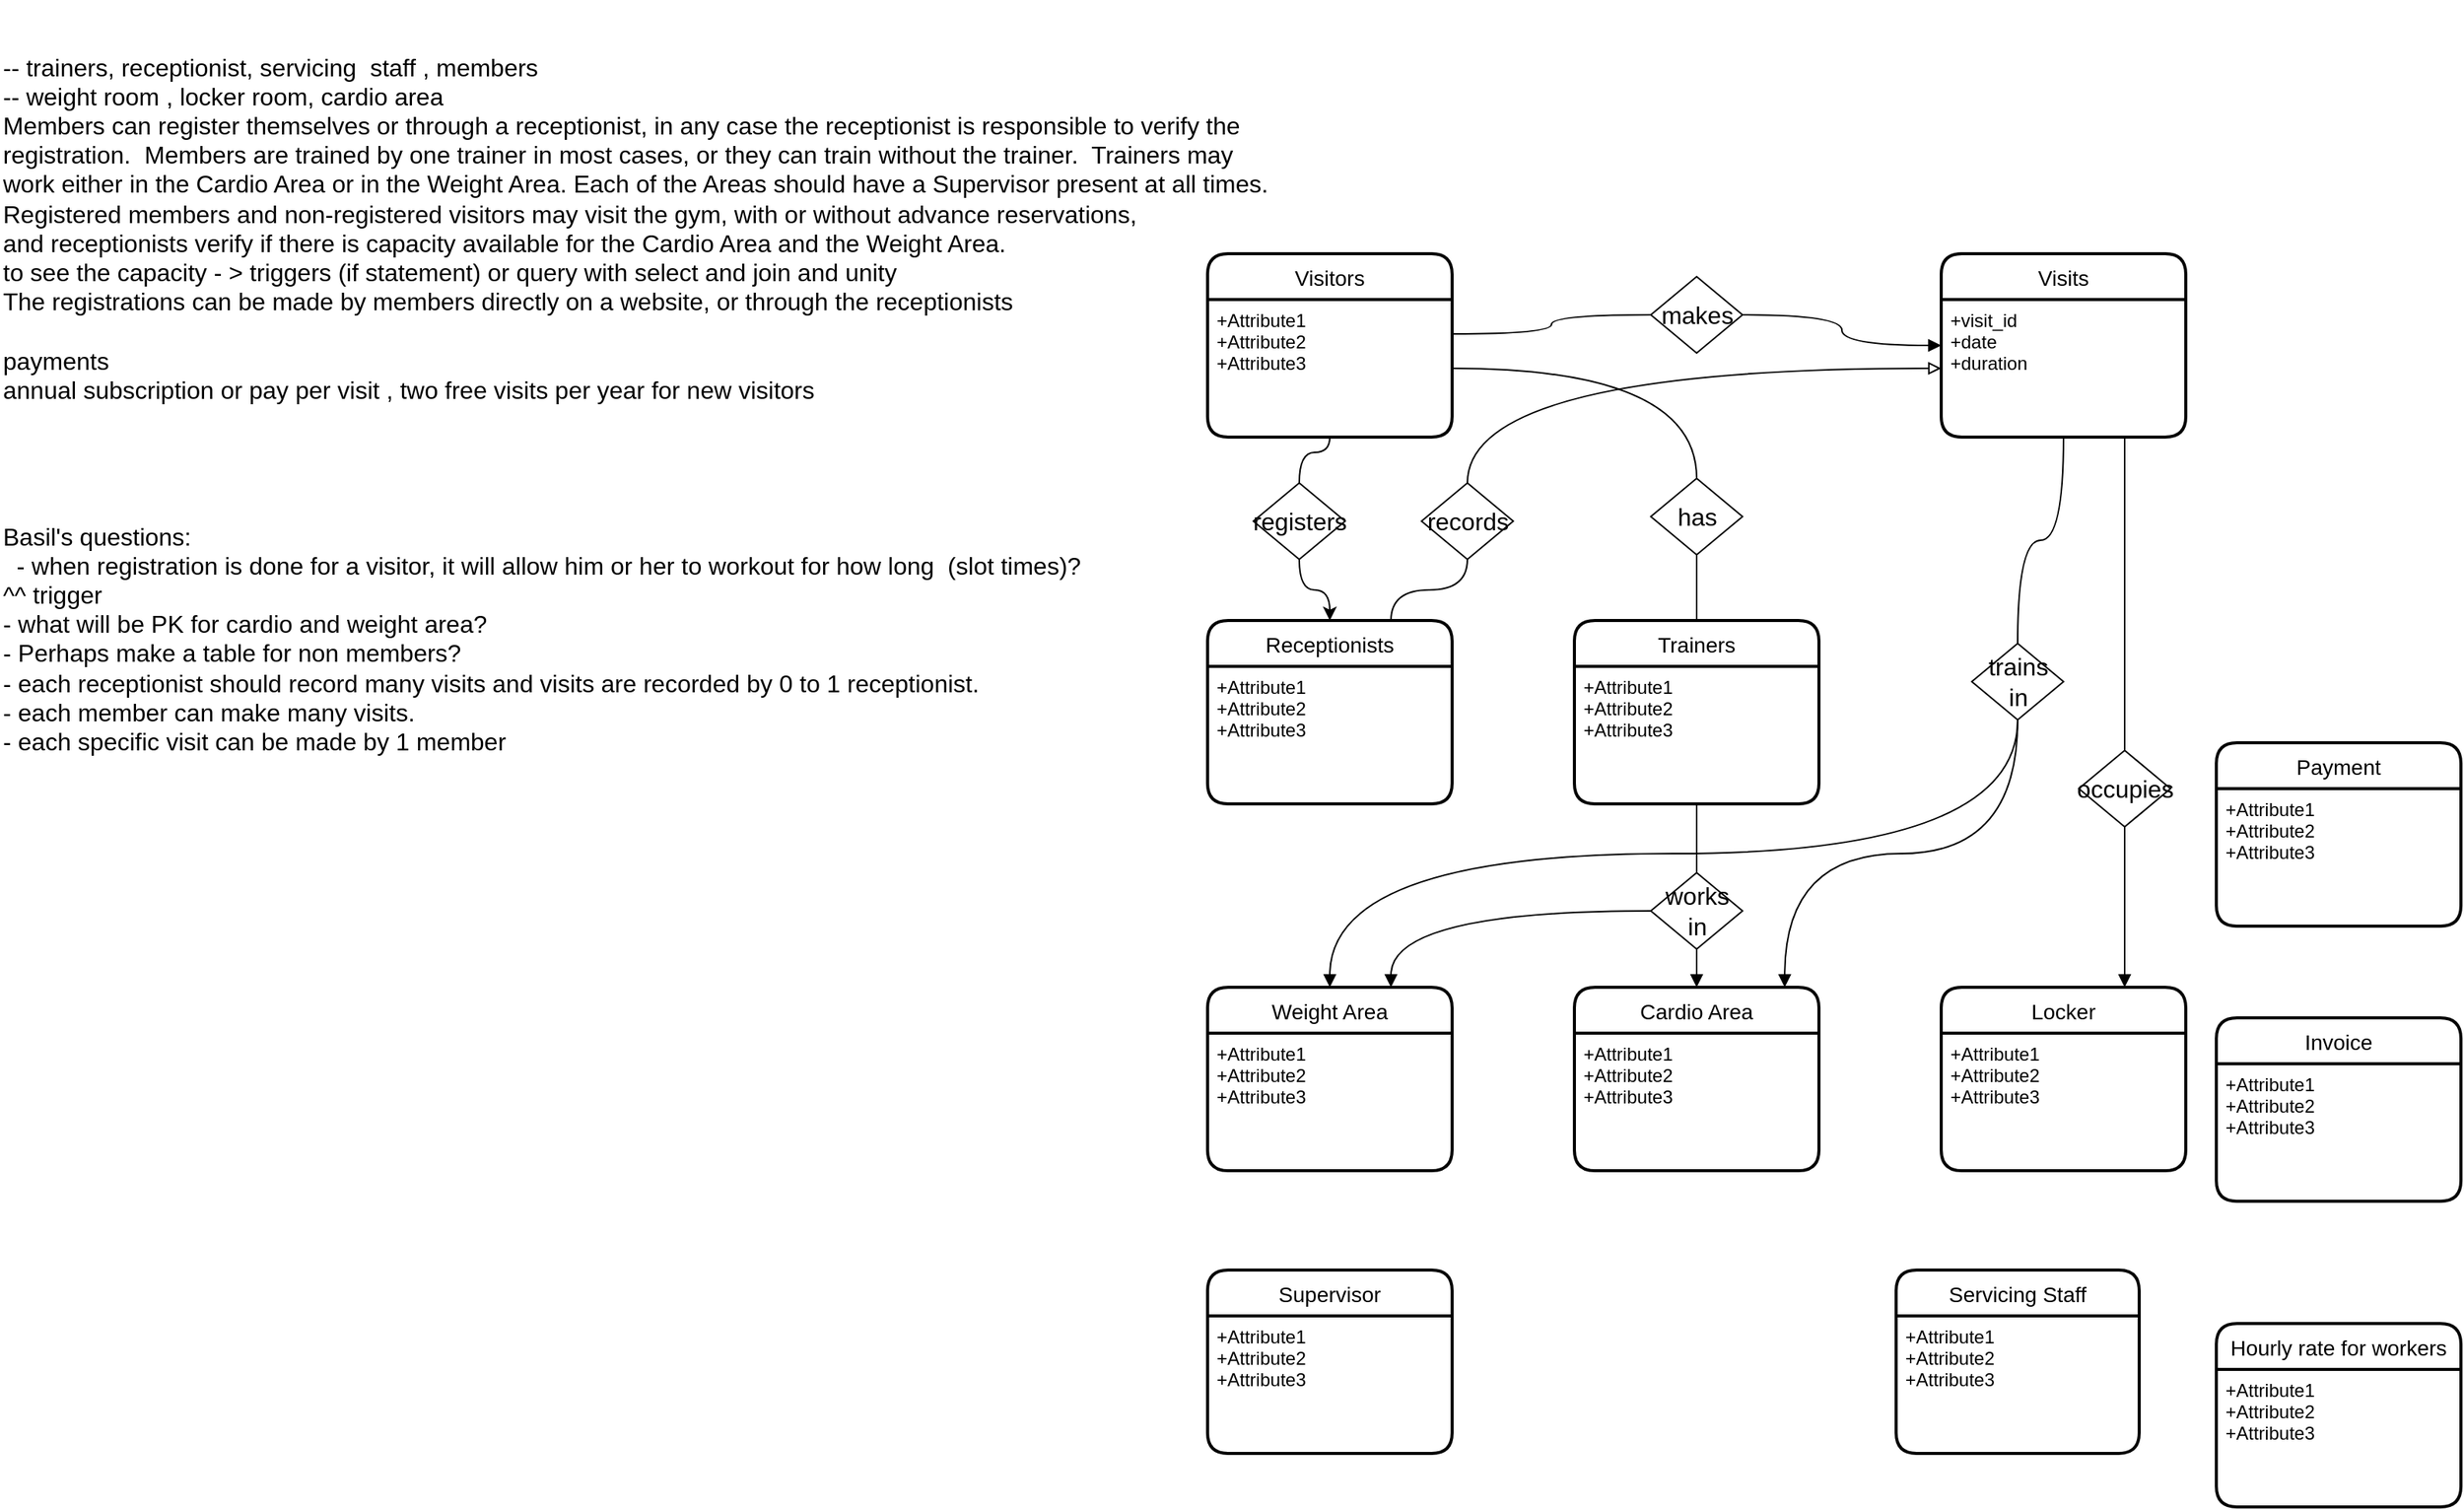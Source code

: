 <mxfile version="16.6.6" type="github">
  <diagram id="NNTBMT7bNkWJuyEZ8qoW" name="Page-1">
    <mxGraphModel dx="1043" dy="2781" grid="1" gridSize="10" guides="1" tooltips="1" connect="1" arrows="1" fold="1" page="1" pageScale="1" pageWidth="850" pageHeight="1100" math="0" shadow="0">
      <root>
        <mxCell id="0" />
        <mxCell id="1" parent="0" />
        <mxCell id="zL7FWNWjEm8KsL3GWkdt-12" value="&lt;br&gt;&lt;div style=&quot;font-size: 16px&quot; align=&quot;left&quot;&gt;&lt;font style=&quot;font-size: 16px&quot;&gt;&lt;br&gt;&lt;/font&gt;&lt;/div&gt;&lt;div style=&quot;font-size: 16px&quot; align=&quot;left&quot;&gt;&lt;div style=&quot;font-size: 16px&quot; align=&quot;left&quot;&gt;&lt;font style=&quot;font-size: 16px&quot;&gt;-- trainers, receptionist, servicing&amp;nbsp; staff , members&lt;br style=&quot;font-size: 16px&quot;&gt;-- weight room , locker room, cardio area&lt;/font&gt;&lt;/div&gt;&lt;div style=&quot;font-size: 16px&quot; align=&quot;left&quot;&gt;&lt;font style=&quot;font-size: 16px&quot;&gt;Members can register themselves or through a receptionist, in any case the receptionist is responsible to verify the &lt;br&gt;registration.&amp;nbsp; Members are trained by one trainer in most cases, or they can train without the trainer.&amp;nbsp; Trainers may &lt;br&gt;work either in the Cardio Area or in the Weight Area. Each of the Areas should have a Supervisor present at all times.&lt;/font&gt;&lt;/div&gt;&lt;div style=&quot;font-size: 16px&quot; align=&quot;left&quot;&gt;&lt;span&gt;Registered members and non-registered visitors may visit the gym, with or without advance reservations,&amp;nbsp;&lt;/span&gt;&lt;/div&gt;&lt;div style=&quot;font-size: 16px&quot; align=&quot;left&quot;&gt;&lt;font style=&quot;font-size: 16px&quot;&gt;and receptionists verify if there is capacity available for the Cardio Area and the Weight Area. &lt;br&gt;&lt;/font&gt;&lt;/div&gt;&lt;div style=&quot;font-size: 16px&quot; align=&quot;left&quot;&gt;&lt;font style=&quot;font-size: 16px&quot;&gt;to see the capacity - &amp;gt; triggers (if statement) or query with select and join and unity&amp;nbsp; &lt;br&gt;&lt;/font&gt;&lt;/div&gt;&lt;div style=&quot;font-size: 16px&quot; align=&quot;left&quot;&gt;&lt;font style=&quot;font-size: 16px&quot;&gt;The registrations can be made by members directly on a website, or through the receptionists &lt;br&gt;&lt;/font&gt;&lt;/div&gt;&lt;div style=&quot;font-size: 16px&quot; align=&quot;left&quot;&gt;&lt;font style=&quot;font-size: 16px&quot;&gt;&lt;br&gt;&lt;/font&gt;&lt;/div&gt;&lt;div style=&quot;font-size: 16px&quot; align=&quot;left&quot;&gt;&lt;font style=&quot;font-size: 16px&quot;&gt;payments&lt;/font&gt;&lt;/div&gt;&lt;div style=&quot;font-size: 16px&quot; align=&quot;left&quot;&gt;&lt;font style=&quot;font-size: 16px&quot;&gt;annual subscription or pay per visit , two free visits per year for new visitors &lt;br&gt;&lt;/font&gt;&lt;/div&gt;&lt;div style=&quot;font-size: 16px&quot; align=&quot;left&quot;&gt;&lt;font style=&quot;font-size: 16px&quot;&gt;&lt;br&gt;&lt;/font&gt;&lt;/div&gt;&lt;div style=&quot;font-size: 16px&quot; align=&quot;left&quot;&gt;&lt;font style=&quot;font-size: 16px&quot;&gt;&lt;br&gt;&lt;/font&gt;&lt;/div&gt;&lt;div style=&quot;font-size: 16px&quot; align=&quot;left&quot;&gt;&lt;font style=&quot;font-size: 16px&quot;&gt;&lt;br&gt;&lt;/font&gt;&lt;/div&gt;&lt;div style=&quot;font-size: 16px&quot; align=&quot;left&quot;&gt;&lt;font style=&quot;font-size: 16px&quot;&gt;&lt;br&gt;&lt;/font&gt;&lt;/div&gt;&lt;div style=&quot;font-size: 16px&quot; align=&quot;left&quot;&gt;&lt;font style=&quot;font-size: 16px&quot;&gt;Basil&#39;s questions:&amp;nbsp;&amp;nbsp;&lt;/font&gt;&lt;/div&gt;&lt;div style=&quot;font-size: 16px&quot; align=&quot;left&quot;&gt;&lt;font style=&quot;font-size: 16px&quot;&gt;&lt;span style=&quot;white-space: pre&quot;&gt; &lt;/span&gt;&lt;span style=&quot;white-space: pre&quot;&gt; &lt;/span&gt;&lt;span style=&quot;white-space: pre&quot;&gt;-&lt;/span&gt;&amp;nbsp;when registration is done for a visitor, it will allow him or her to workout for how long&amp;nbsp; (slot times)?&lt;/font&gt;&lt;/div&gt;&lt;div style=&quot;font-size: 16px&quot; align=&quot;left&quot;&gt;&lt;font style=&quot;font-size: 16px&quot;&gt;^^ trigger&amp;nbsp;&lt;/font&gt;&lt;/div&gt;&lt;div style=&quot;font-size: 16px&quot; align=&quot;left&quot;&gt;&lt;font&gt;&lt;span style=&quot;white-space: pre&quot;&gt;- what will be PK for cardio and weight area?  &lt;/span&gt;&lt;/font&gt;&lt;/div&gt;&lt;div style=&quot;font-size: 16px&quot; align=&quot;left&quot;&gt;&lt;font&gt;&lt;span style=&quot;white-space: pre&quot;&gt;- Perhaps make a table for non members?&lt;/span&gt;&lt;/font&gt;&lt;/div&gt;&lt;div style=&quot;font-size: 16px&quot; align=&quot;left&quot;&gt;&lt;span&gt;- each receptionist should record many visits and&amp;nbsp;&lt;/span&gt;&lt;span&gt;visits are recorded by 0 to 1 receptionist.&amp;nbsp;&lt;/span&gt;&lt;/div&gt;&lt;div style=&quot;font-size: 16px&quot; align=&quot;left&quot;&gt;&lt;span&gt;- each member can make many visits.&amp;nbsp;&lt;/span&gt;&lt;/div&gt;&lt;div style=&quot;font-size: 16px&quot; align=&quot;left&quot;&gt;&lt;span&gt;- each specific visit can be made by 1 member&amp;nbsp;&lt;/span&gt;&lt;span&gt;&amp;nbsp;&lt;/span&gt;&lt;span&gt;&amp;nbsp;&lt;/span&gt;&lt;/div&gt;&lt;div style=&quot;font-size: 16px&quot; align=&quot;left&quot;&gt;&lt;font style=&quot;font-size: 16px&quot;&gt;&lt;span style=&quot;white-space: pre&quot;&gt; &lt;/span&gt;&lt;span style=&quot;white-space: pre&quot;&gt; &lt;/span&gt;&lt;span style=&quot;white-space: pre&quot;&gt; &lt;/span&gt;&lt;br&gt;&lt;/font&gt;&lt;/div&gt;&amp;nbsp;&lt;br&gt;&lt;div style=&quot;font-size: 16px&quot; align=&quot;left&quot;&gt;&lt;font style=&quot;font-size: 16px&quot;&gt;&lt;br&gt;&lt;/font&gt;&lt;/div&gt;&lt;/div&gt;&lt;div style=&quot;font-size: 16px&quot; align=&quot;left&quot;&gt;&lt;font style=&quot;font-size: 16px&quot;&gt;&lt;br&gt;&lt;/font&gt;&lt;/div&gt;" style="text;html=1;align=left;verticalAlign=middle;resizable=0;points=[];autosize=1;strokeColor=none;fillColor=none;" parent="1" vertex="1">
          <mxGeometry x="60" y="-1155" width="840" height="430" as="geometry" />
        </mxCell>
        <mxCell id="zL7FWNWjEm8KsL3GWkdt-49" value="Visitors" style="swimlane;childLayout=stackLayout;horizontal=1;startSize=30;horizontalStack=0;rounded=1;fontSize=14;fontStyle=0;strokeWidth=2;resizeParent=0;resizeLast=1;shadow=0;dashed=0;align=center;" parent="1" vertex="1">
          <mxGeometry x="850" y="-1060" width="160" height="120" as="geometry" />
        </mxCell>
        <mxCell id="zL7FWNWjEm8KsL3GWkdt-50" value="+Attribute1&#xa;+Attribute2&#xa;+Attribute3" style="align=left;strokeColor=none;fillColor=none;spacingLeft=4;fontSize=12;verticalAlign=top;resizable=0;rotatable=0;part=1;" parent="zL7FWNWjEm8KsL3GWkdt-49" vertex="1">
          <mxGeometry y="30" width="160" height="90" as="geometry" />
        </mxCell>
        <mxCell id="zL7FWNWjEm8KsL3GWkdt-51" value="Receptionists " style="swimlane;childLayout=stackLayout;horizontal=1;startSize=30;horizontalStack=0;rounded=1;fontSize=14;fontStyle=0;strokeWidth=2;resizeParent=0;resizeLast=1;shadow=0;dashed=0;align=center;" parent="1" vertex="1">
          <mxGeometry x="850" y="-820" width="160" height="120" as="geometry" />
        </mxCell>
        <mxCell id="zL7FWNWjEm8KsL3GWkdt-52" value="+Attribute1&#xa;+Attribute2&#xa;+Attribute3" style="align=left;strokeColor=none;fillColor=none;spacingLeft=4;fontSize=12;verticalAlign=top;resizable=0;rotatable=0;part=1;" parent="zL7FWNWjEm8KsL3GWkdt-51" vertex="1">
          <mxGeometry y="30" width="160" height="90" as="geometry" />
        </mxCell>
        <mxCell id="zL7FWNWjEm8KsL3GWkdt-53" value="Trainers" style="swimlane;childLayout=stackLayout;horizontal=1;startSize=30;horizontalStack=0;rounded=1;fontSize=14;fontStyle=0;strokeWidth=2;resizeParent=0;resizeLast=1;shadow=0;dashed=0;align=center;" parent="1" vertex="1">
          <mxGeometry x="1090" y="-820" width="160" height="120" as="geometry" />
        </mxCell>
        <mxCell id="zL7FWNWjEm8KsL3GWkdt-54" value="+Attribute1&#xa;+Attribute2&#xa;+Attribute3" style="align=left;strokeColor=none;fillColor=none;spacingLeft=4;fontSize=12;verticalAlign=top;resizable=0;rotatable=0;part=1;" parent="zL7FWNWjEm8KsL3GWkdt-53" vertex="1">
          <mxGeometry y="30" width="160" height="90" as="geometry" />
        </mxCell>
        <mxCell id="zL7FWNWjEm8KsL3GWkdt-55" value="Servicing Staff" style="swimlane;childLayout=stackLayout;horizontal=1;startSize=30;horizontalStack=0;rounded=1;fontSize=14;fontStyle=0;strokeWidth=2;resizeParent=0;resizeLast=1;shadow=0;dashed=0;align=center;" parent="1" vertex="1">
          <mxGeometry x="1300.5" y="-395" width="159" height="120" as="geometry" />
        </mxCell>
        <mxCell id="zL7FWNWjEm8KsL3GWkdt-56" value="+Attribute1&#xa;+Attribute2&#xa;+Attribute3" style="align=left;strokeColor=none;fillColor=none;spacingLeft=4;fontSize=12;verticalAlign=top;resizable=0;rotatable=0;part=1;" parent="zL7FWNWjEm8KsL3GWkdt-55" vertex="1">
          <mxGeometry y="30" width="159" height="90" as="geometry" />
        </mxCell>
        <mxCell id="zL7FWNWjEm8KsL3GWkdt-57" value="Cardio Area" style="swimlane;childLayout=stackLayout;horizontal=1;startSize=30;horizontalStack=0;rounded=1;fontSize=14;fontStyle=0;strokeWidth=2;resizeParent=0;resizeLast=1;shadow=0;dashed=0;align=center;" parent="1" vertex="1">
          <mxGeometry x="1090" y="-580" width="160" height="120" as="geometry" />
        </mxCell>
        <mxCell id="zL7FWNWjEm8KsL3GWkdt-58" value="+Attribute1&#xa;+Attribute2&#xa;+Attribute3" style="align=left;strokeColor=none;fillColor=none;spacingLeft=4;fontSize=12;verticalAlign=top;resizable=0;rotatable=0;part=1;" parent="zL7FWNWjEm8KsL3GWkdt-57" vertex="1">
          <mxGeometry y="30" width="160" height="90" as="geometry" />
        </mxCell>
        <mxCell id="zL7FWNWjEm8KsL3GWkdt-59" value="Locker " style="swimlane;childLayout=stackLayout;horizontal=1;startSize=30;horizontalStack=0;rounded=1;fontSize=14;fontStyle=0;strokeWidth=2;resizeParent=0;resizeLast=1;shadow=0;dashed=0;align=center;" parent="1" vertex="1">
          <mxGeometry x="1330" y="-580" width="160" height="120" as="geometry" />
        </mxCell>
        <mxCell id="zL7FWNWjEm8KsL3GWkdt-60" value="+Attribute1&#xa;+Attribute2&#xa;+Attribute3" style="align=left;strokeColor=none;fillColor=none;spacingLeft=4;fontSize=12;verticalAlign=top;resizable=0;rotatable=0;part=1;" parent="zL7FWNWjEm8KsL3GWkdt-59" vertex="1">
          <mxGeometry y="30" width="160" height="90" as="geometry" />
        </mxCell>
        <mxCell id="zL7FWNWjEm8KsL3GWkdt-61" value="Weight Area" style="swimlane;childLayout=stackLayout;horizontal=1;startSize=30;horizontalStack=0;rounded=1;fontSize=14;fontStyle=0;strokeWidth=2;resizeParent=0;resizeLast=1;shadow=0;dashed=0;align=center;" parent="1" vertex="1">
          <mxGeometry x="850" y="-580" width="160" height="120" as="geometry" />
        </mxCell>
        <mxCell id="zL7FWNWjEm8KsL3GWkdt-62" value="+Attribute1&#xa;+Attribute2&#xa;+Attribute3" style="align=left;strokeColor=none;fillColor=none;spacingLeft=4;fontSize=12;verticalAlign=top;resizable=0;rotatable=0;part=1;" parent="zL7FWNWjEm8KsL3GWkdt-61" vertex="1">
          <mxGeometry y="30" width="160" height="90" as="geometry" />
        </mxCell>
        <mxCell id="zL7FWNWjEm8KsL3GWkdt-63" style="edgeStyle=orthogonalEdgeStyle;rounded=0;orthogonalLoop=1;jettySize=auto;html=1;fontSize=16;endArrow=none;endFill=0;curved=1;" parent="1" source="zL7FWNWjEm8KsL3GWkdt-65" target="zL7FWNWjEm8KsL3GWkdt-50" edge="1">
          <mxGeometry relative="1" as="geometry" />
        </mxCell>
        <mxCell id="zL7FWNWjEm8KsL3GWkdt-64" style="edgeStyle=orthogonalEdgeStyle;rounded=0;orthogonalLoop=1;jettySize=auto;html=1;fontSize=16;curved=1;" parent="1" source="zL7FWNWjEm8KsL3GWkdt-65" target="zL7FWNWjEm8KsL3GWkdt-51" edge="1">
          <mxGeometry relative="1" as="geometry" />
        </mxCell>
        <mxCell id="zL7FWNWjEm8KsL3GWkdt-65" value="registers" style="shape=rhombus;html=1;dashed=0;whitespace=wrap;perimeter=rhombusPerimeter;fontSize=16;" parent="1" vertex="1">
          <mxGeometry x="880" y="-910" width="60" height="50" as="geometry" />
        </mxCell>
        <mxCell id="zL7FWNWjEm8KsL3GWkdt-66" style="edgeStyle=orthogonalEdgeStyle;rounded=0;orthogonalLoop=1;jettySize=auto;html=1;entryX=1;entryY=0.5;entryDx=0;entryDy=0;fontSize=16;endArrow=none;endFill=0;curved=1;exitX=0.5;exitY=0;exitDx=0;exitDy=0;" parent="1" source="zL7FWNWjEm8KsL3GWkdt-68" target="zL7FWNWjEm8KsL3GWkdt-50" edge="1">
          <mxGeometry relative="1" as="geometry" />
        </mxCell>
        <mxCell id="zL7FWNWjEm8KsL3GWkdt-67" style="edgeStyle=orthogonalEdgeStyle;rounded=0;orthogonalLoop=1;jettySize=auto;html=1;fontSize=16;endArrow=none;endFill=0;curved=1;" parent="1" source="zL7FWNWjEm8KsL3GWkdt-68" target="zL7FWNWjEm8KsL3GWkdt-53" edge="1">
          <mxGeometry relative="1" as="geometry" />
        </mxCell>
        <mxCell id="zL7FWNWjEm8KsL3GWkdt-68" value="has" style="shape=rhombus;html=1;dashed=0;whitespace=wrap;perimeter=rhombusPerimeter;fontSize=16;" parent="1" vertex="1">
          <mxGeometry x="1140" y="-913" width="60" height="50" as="geometry" />
        </mxCell>
        <mxCell id="zL7FWNWjEm8KsL3GWkdt-69" style="edgeStyle=orthogonalEdgeStyle;curved=1;rounded=0;orthogonalLoop=1;jettySize=auto;html=1;entryX=0.5;entryY=1;entryDx=0;entryDy=0;fontSize=16;startArrow=none;startFill=0;endArrow=none;endFill=0;" parent="1" source="zL7FWNWjEm8KsL3GWkdt-71" target="zL7FWNWjEm8KsL3GWkdt-54" edge="1">
          <mxGeometry relative="1" as="geometry" />
        </mxCell>
        <mxCell id="zL7FWNWjEm8KsL3GWkdt-70" style="edgeStyle=orthogonalEdgeStyle;curved=1;rounded=0;orthogonalLoop=1;jettySize=auto;html=1;exitX=0.5;exitY=1;exitDx=0;exitDy=0;entryX=0.5;entryY=0;entryDx=0;entryDy=0;fontSize=16;startArrow=none;startFill=0;endArrow=block;endFill=1;" parent="1" source="zL7FWNWjEm8KsL3GWkdt-71" target="zL7FWNWjEm8KsL3GWkdt-57" edge="1">
          <mxGeometry relative="1" as="geometry" />
        </mxCell>
        <mxCell id="zL7FWNWjEm8KsL3GWkdt-71" value="&lt;div&gt;works &lt;br&gt;&lt;/div&gt;&lt;div&gt;in&lt;/div&gt;" style="shape=rhombus;html=1;dashed=0;whitespace=wrap;perimeter=rhombusPerimeter;fontSize=16;" parent="1" vertex="1">
          <mxGeometry x="1140" y="-655" width="60" height="50" as="geometry" />
        </mxCell>
        <mxCell id="zL7FWNWjEm8KsL3GWkdt-72" style="edgeStyle=orthogonalEdgeStyle;curved=1;rounded=0;orthogonalLoop=1;jettySize=auto;html=1;fontSize=16;startArrow=none;startFill=0;endArrow=block;endFill=1;entryX=0.75;entryY=0;entryDx=0;entryDy=0;exitX=0;exitY=0.5;exitDx=0;exitDy=0;" parent="1" source="zL7FWNWjEm8KsL3GWkdt-71" target="zL7FWNWjEm8KsL3GWkdt-61" edge="1">
          <mxGeometry relative="1" as="geometry">
            <mxPoint x="1090" y="-620" as="sourcePoint" />
            <mxPoint x="980" y="-590" as="targetPoint" />
          </mxGeometry>
        </mxCell>
        <mxCell id="zL7FWNWjEm8KsL3GWkdt-73" style="edgeStyle=orthogonalEdgeStyle;curved=1;rounded=0;orthogonalLoop=1;jettySize=auto;html=1;entryX=1;entryY=0.25;entryDx=0;entryDy=0;fontSize=16;startArrow=none;startFill=0;endArrow=none;endFill=0;" parent="1" source="zL7FWNWjEm8KsL3GWkdt-76" target="zL7FWNWjEm8KsL3GWkdt-50" edge="1">
          <mxGeometry relative="1" as="geometry" />
        </mxCell>
        <mxCell id="zL7FWNWjEm8KsL3GWkdt-75" style="edgeStyle=orthogonalEdgeStyle;curved=1;rounded=0;orthogonalLoop=1;jettySize=auto;html=1;entryX=0;entryY=0.5;entryDx=0;entryDy=0;fontSize=16;startArrow=none;startFill=0;endArrow=block;endFill=1;exitX=1;exitY=0.5;exitDx=0;exitDy=0;" parent="1" source="zL7FWNWjEm8KsL3GWkdt-76" target="zL7FWNWjEm8KsL3GWkdt-77" edge="1">
          <mxGeometry relative="1" as="geometry" />
        </mxCell>
        <mxCell id="zL7FWNWjEm8KsL3GWkdt-76" value="makes" style="shape=rhombus;html=1;dashed=0;whitespace=wrap;perimeter=rhombusPerimeter;fontSize=16;" parent="1" vertex="1">
          <mxGeometry x="1140" y="-1045" width="60" height="50" as="geometry" />
        </mxCell>
        <mxCell id="zL7FWNWjEm8KsL3GWkdt-77" value="Visits" style="swimlane;childLayout=stackLayout;horizontal=1;startSize=30;horizontalStack=0;rounded=1;fontSize=14;fontStyle=0;strokeWidth=2;resizeParent=0;resizeLast=1;shadow=0;dashed=0;align=center;" parent="1" vertex="1">
          <mxGeometry x="1330" y="-1060" width="160" height="120" as="geometry" />
        </mxCell>
        <mxCell id="zL7FWNWjEm8KsL3GWkdt-78" value="+visit_id&#xa;+date&#xa;+duration" style="align=left;strokeColor=none;fillColor=none;spacingLeft=4;fontSize=12;verticalAlign=top;resizable=0;rotatable=0;part=1;" parent="zL7FWNWjEm8KsL3GWkdt-77" vertex="1">
          <mxGeometry y="30" width="160" height="90" as="geometry" />
        </mxCell>
        <mxCell id="zL7FWNWjEm8KsL3GWkdt-79" value="" style="edgeStyle=orthogonalEdgeStyle;curved=1;rounded=0;orthogonalLoop=1;jettySize=auto;html=1;fontSize=16;startArrow=none;startFill=0;endArrow=block;endFill=1;entryX=0.75;entryY=0;entryDx=0;entryDy=0;" parent="1" source="zL7FWNWjEm8KsL3GWkdt-81" target="zL7FWNWjEm8KsL3GWkdt-59" edge="1">
          <mxGeometry relative="1" as="geometry" />
        </mxCell>
        <mxCell id="zL7FWNWjEm8KsL3GWkdt-80" style="edgeStyle=orthogonalEdgeStyle;curved=1;rounded=0;orthogonalLoop=1;jettySize=auto;html=1;entryX=0.75;entryY=1;entryDx=0;entryDy=0;fontSize=16;startArrow=none;startFill=0;endArrow=none;endFill=0;exitX=0.5;exitY=0;exitDx=0;exitDy=0;" parent="1" source="zL7FWNWjEm8KsL3GWkdt-81" target="zL7FWNWjEm8KsL3GWkdt-78" edge="1">
          <mxGeometry relative="1" as="geometry">
            <Array as="points">
              <mxPoint x="1450" y="-775" />
              <mxPoint x="1450" y="-775" />
            </Array>
          </mxGeometry>
        </mxCell>
        <mxCell id="zL7FWNWjEm8KsL3GWkdt-81" value="occupies " style="shape=rhombus;html=1;dashed=0;whitespace=wrap;perimeter=rhombusPerimeter;fontSize=16;" parent="1" vertex="1">
          <mxGeometry x="1420" y="-735" width="60" height="50" as="geometry" />
        </mxCell>
        <mxCell id="zL7FWNWjEm8KsL3GWkdt-87" style="edgeStyle=orthogonalEdgeStyle;curved=1;rounded=0;orthogonalLoop=1;jettySize=auto;html=1;fontSize=16;startArrow=none;startFill=0;endArrow=none;endFill=0;" parent="1" source="zL7FWNWjEm8KsL3GWkdt-85" target="zL7FWNWjEm8KsL3GWkdt-78" edge="1">
          <mxGeometry relative="1" as="geometry">
            <mxPoint x="1380" y="-925" as="targetPoint" />
          </mxGeometry>
        </mxCell>
        <mxCell id="zL7FWNWjEm8KsL3GWkdt-88" style="edgeStyle=orthogonalEdgeStyle;curved=1;rounded=0;orthogonalLoop=1;jettySize=auto;html=1;fontSize=16;startArrow=none;startFill=0;endArrow=block;endFill=1;exitX=0.5;exitY=1;exitDx=0;exitDy=0;" parent="1" source="zL7FWNWjEm8KsL3GWkdt-85" target="zL7FWNWjEm8KsL3GWkdt-61" edge="1">
          <mxGeometry relative="1" as="geometry" />
        </mxCell>
        <mxCell id="zL7FWNWjEm8KsL3GWkdt-89" style="edgeStyle=orthogonalEdgeStyle;curved=1;rounded=0;orthogonalLoop=1;jettySize=auto;html=1;entryX=0.86;entryY=0;entryDx=0;entryDy=0;fontSize=16;startArrow=none;startFill=0;endArrow=block;endFill=1;exitX=0.5;exitY=1;exitDx=0;exitDy=0;entryPerimeter=0;" parent="1" source="zL7FWNWjEm8KsL3GWkdt-85" target="zL7FWNWjEm8KsL3GWkdt-57" edge="1">
          <mxGeometry relative="1" as="geometry" />
        </mxCell>
        <mxCell id="zL7FWNWjEm8KsL3GWkdt-85" value="&lt;div&gt;trains &lt;br&gt;&lt;/div&gt;&lt;div&gt;in&lt;/div&gt;" style="shape=rhombus;html=1;dashed=0;whitespace=wrap;perimeter=rhombusPerimeter;fontSize=16;" parent="1" vertex="1">
          <mxGeometry x="1350" y="-805" width="60" height="50" as="geometry" />
        </mxCell>
        <mxCell id="zL7FWNWjEm8KsL3GWkdt-91" value="" style="edgeStyle=orthogonalEdgeStyle;curved=1;rounded=0;orthogonalLoop=1;jettySize=auto;html=1;fontSize=16;startArrow=none;startFill=0;endArrow=none;endFill=0;entryX=0.75;entryY=0;entryDx=0;entryDy=0;" parent="1" source="zL7FWNWjEm8KsL3GWkdt-90" target="zL7FWNWjEm8KsL3GWkdt-51" edge="1">
          <mxGeometry relative="1" as="geometry" />
        </mxCell>
        <mxCell id="zL7FWNWjEm8KsL3GWkdt-92" value="" style="edgeStyle=orthogonalEdgeStyle;curved=1;rounded=0;orthogonalLoop=1;jettySize=auto;html=1;fontSize=16;startArrow=none;startFill=0;endArrow=block;endFill=0;entryX=0;entryY=0.5;entryDx=0;entryDy=0;exitX=0.5;exitY=0;exitDx=0;exitDy=0;" parent="1" source="zL7FWNWjEm8KsL3GWkdt-90" target="zL7FWNWjEm8KsL3GWkdt-78" edge="1">
          <mxGeometry relative="1" as="geometry" />
        </mxCell>
        <mxCell id="zL7FWNWjEm8KsL3GWkdt-90" value="records" style="shape=rhombus;html=1;dashed=0;whitespace=wrap;perimeter=rhombusPerimeter;fontSize=16;" parent="1" vertex="1">
          <mxGeometry x="990" y="-910" width="60" height="50" as="geometry" />
        </mxCell>
        <mxCell id="zL7FWNWjEm8KsL3GWkdt-93" value="Supervisor " style="swimlane;childLayout=stackLayout;horizontal=1;startSize=30;horizontalStack=0;rounded=1;fontSize=14;fontStyle=0;strokeWidth=2;resizeParent=0;resizeLast=1;shadow=0;dashed=0;align=center;" parent="1" vertex="1">
          <mxGeometry x="850" y="-395" width="160" height="120" as="geometry" />
        </mxCell>
        <mxCell id="zL7FWNWjEm8KsL3GWkdt-94" value="+Attribute1&#xa;+Attribute2&#xa;+Attribute3" style="align=left;strokeColor=none;fillColor=none;spacingLeft=4;fontSize=12;verticalAlign=top;resizable=0;rotatable=0;part=1;" parent="zL7FWNWjEm8KsL3GWkdt-93" vertex="1">
          <mxGeometry y="30" width="160" height="90" as="geometry" />
        </mxCell>
        <mxCell id="zL7FWNWjEm8KsL3GWkdt-95" value="Invoice " style="swimlane;childLayout=stackLayout;horizontal=1;startSize=30;horizontalStack=0;rounded=1;fontSize=14;fontStyle=0;strokeWidth=2;resizeParent=0;resizeLast=1;shadow=0;dashed=0;align=center;" parent="1" vertex="1">
          <mxGeometry x="1510" y="-560" width="160" height="120" as="geometry" />
        </mxCell>
        <mxCell id="zL7FWNWjEm8KsL3GWkdt-96" value="+Attribute1&#xa;+Attribute2&#xa;+Attribute3" style="align=left;strokeColor=none;fillColor=none;spacingLeft=4;fontSize=12;verticalAlign=top;resizable=0;rotatable=0;part=1;" parent="zL7FWNWjEm8KsL3GWkdt-95" vertex="1">
          <mxGeometry y="30" width="160" height="90" as="geometry" />
        </mxCell>
        <mxCell id="zL7FWNWjEm8KsL3GWkdt-99" value="Payment" style="swimlane;childLayout=stackLayout;horizontal=1;startSize=30;horizontalStack=0;rounded=1;fontSize=14;fontStyle=0;strokeWidth=2;resizeParent=0;resizeLast=1;shadow=0;dashed=0;align=center;" parent="1" vertex="1">
          <mxGeometry x="1510" y="-740" width="160" height="120" as="geometry" />
        </mxCell>
        <mxCell id="zL7FWNWjEm8KsL3GWkdt-100" value="+Attribute1&#xa;+Attribute2&#xa;+Attribute3" style="align=left;strokeColor=none;fillColor=none;spacingLeft=4;fontSize=12;verticalAlign=top;resizable=0;rotatable=0;part=1;" parent="zL7FWNWjEm8KsL3GWkdt-99" vertex="1">
          <mxGeometry y="30" width="160" height="90" as="geometry" />
        </mxCell>
        <mxCell id="zL7FWNWjEm8KsL3GWkdt-101" value="Hourly rate for workers" style="swimlane;childLayout=stackLayout;horizontal=1;startSize=30;horizontalStack=0;rounded=1;fontSize=14;fontStyle=0;strokeWidth=2;resizeParent=0;resizeLast=1;shadow=0;dashed=0;align=center;" parent="1" vertex="1">
          <mxGeometry x="1510" y="-360" width="160" height="120" as="geometry" />
        </mxCell>
        <mxCell id="zL7FWNWjEm8KsL3GWkdt-102" value="+Attribute1&#xa;+Attribute2&#xa;+Attribute3" style="align=left;strokeColor=none;fillColor=none;spacingLeft=4;fontSize=12;verticalAlign=top;resizable=0;rotatable=0;part=1;" parent="zL7FWNWjEm8KsL3GWkdt-101" vertex="1">
          <mxGeometry y="30" width="160" height="90" as="geometry" />
        </mxCell>
      </root>
    </mxGraphModel>
  </diagram>
</mxfile>
